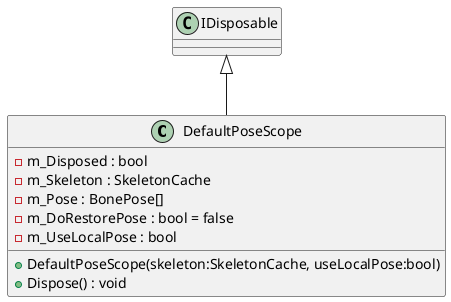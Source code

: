 @startuml
class DefaultPoseScope {
    - m_Disposed : bool
    - m_Skeleton : SkeletonCache
    - m_Pose : BonePose[]
    - m_DoRestorePose : bool = false
    - m_UseLocalPose : bool
    + DefaultPoseScope(skeleton:SkeletonCache, useLocalPose:bool)
    + Dispose() : void
}
IDisposable <|-- DefaultPoseScope
@enduml

